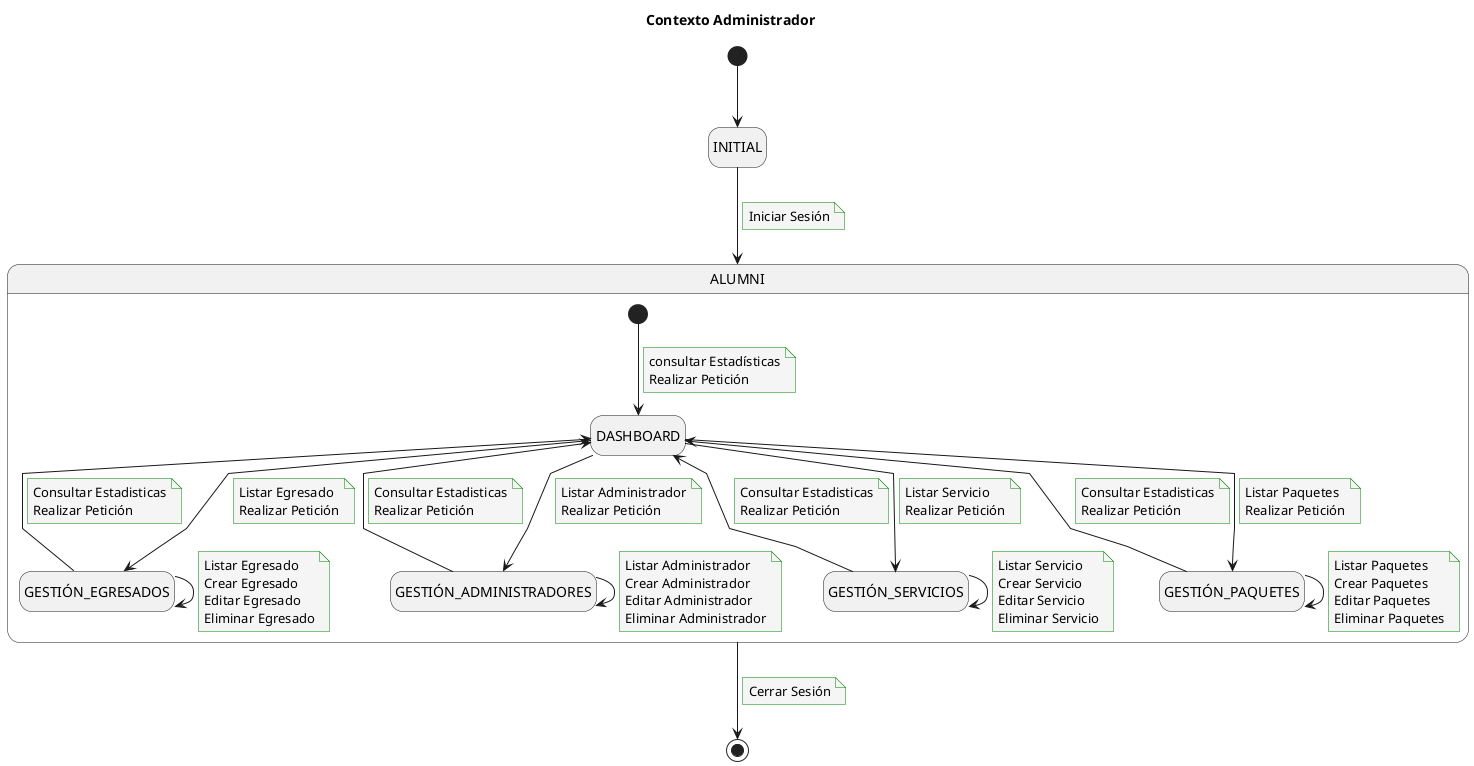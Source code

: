 @startuml Contexto
title Contexto Administrador

skinparam {
    NoteBackgroundColor #whiteSmoke
    NoteBorderColor #green
    linetype polyline
}

hide empty description

[*] --> INITIAL 

INITIAL --> Alumni
note on link 
Iniciar Sesión
end note
Alumni --> [*]
note on link
Cerrar Sesión
end note

state Alumni as "ALUMNI" {
    [*] --> DASHBOARD
    note on link
    consultar Estadísticas
    Realizar Petición
    end note

    DASHBOARD --> GESTIÓN_EGRESADOS
    note on link 
    Listar Egresado
    Realizar Petición
    end note  
    DASHBOARD <-- GESTIÓN_EGRESADOS
    note on link 
    Consultar Estadisticas
    Realizar Petición
    end note  
    DASHBOARD --> GESTIÓN_ADMINISTRADORES
    note on link 
    Listar Administrador
    Realizar Petición
    end note  
    DASHBOARD <-- GESTIÓN_ADMINISTRADORES
    note on link 
    Consultar Estadisticas
    Realizar Petición
    end note
    DASHBOARD --> GESTIÓN_SERVICIOS
    note on link 
    Listar Servicio
    Realizar Petición
    end note  
    DASHBOARD <-- GESTIÓN_SERVICIOS
    note on link 
    Consultar Estadisticas
    Realizar Petición
    end note
    DASHBOARD --> GESTIÓN_PAQUETES
    note on link 
    Listar Paquetes
    Realizar Petición
    end note  
    DASHBOARD <-- GESTIÓN_PAQUETES
    note on link 
    Consultar Estadisticas
    Realizar Petición
    end note

    GESTIÓN_EGRESADOS --> GESTIÓN_EGRESADOS
    note on link 
    Listar Egresado
    Crear Egresado
    Editar Egresado
    Eliminar Egresado
    end note
    GESTIÓN_ADMINISTRADORES --> GESTIÓN_ADMINISTRADORES
    note on link 
    Listar Administrador
    Crear Administrador
    Editar Administrador
    Eliminar Administrador
    end note
    GESTIÓN_SERVICIOS --> GESTIÓN_SERVICIOS
    note on link 
    Listar Servicio
    Crear Servicio
    Editar Servicio
    Eliminar Servicio
    end note
    GESTIÓN_PAQUETES --> GESTIÓN_PAQUETES
    note on link 
    Listar Paquetes
    Crear Paquetes
    Editar Paquetes
    Eliminar Paquetes
    end note
    
}

@enduml